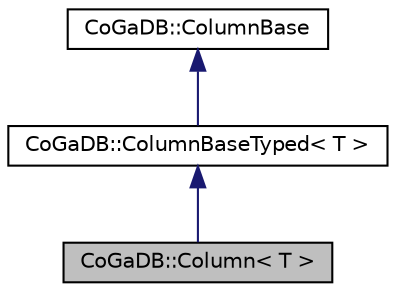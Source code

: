 digraph "CoGaDB::Column&lt; T &gt;"
{
  edge [fontname="Helvetica",fontsize="10",labelfontname="Helvetica",labelfontsize="10"];
  node [fontname="Helvetica",fontsize="10",shape=record];
  Node1 [label="CoGaDB::Column\< T \>",height=0.2,width=0.4,color="black", fillcolor="grey75", style="filled", fontcolor="black"];
  Node2 -> Node1 [dir="back",color="midnightblue",fontsize="10",style="solid",fontname="Helvetica"];
  Node2 [label="CoGaDB::ColumnBaseTyped\< T \>",height=0.2,width=0.4,color="black", fillcolor="white", style="filled",URL="$classCoGaDB_1_1ColumnBaseTyped.htm",tooltip="This class represents a column with type T, is the base class for all typed column classes and allows..."];
  Node3 -> Node2 [dir="back",color="midnightblue",fontsize="10",style="solid",fontname="Helvetica"];
  Node3 [label="CoGaDB::ColumnBase",height=0.2,width=0.4,color="black", fillcolor="white", style="filled",URL="$classCoGaDB_1_1ColumnBase.htm",tooltip="This class represents a generic column, is the base class for all column classes and allows a uniform..."];
}
